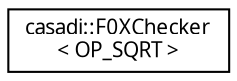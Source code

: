 digraph "Graphical Class Hierarchy"
{
  edge [fontname="FreeSans.ttf",fontsize="10",labelfontname="FreeSans.ttf",labelfontsize="10"];
  node [fontname="FreeSans.ttf",fontsize="10",shape=record];
  rankdir="LR";
  Node1 [label="casadi::F0XChecker\l\< OP_SQRT \>",height=0.2,width=0.4,color="black", fillcolor="white", style="filled",URL="$dd/d0a/structcasadi_1_1F0XChecker_3_01OP__SQRT_01_4.html"];
}
